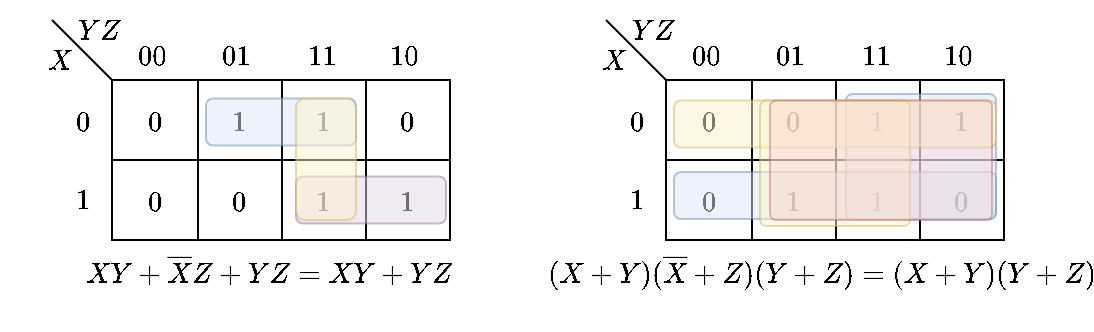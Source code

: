 <mxfile version="20.6.2" type="device"><diagram id="C2dW6ZUoOKjfOfkx5nlc" name="第 1 页"><mxGraphModel dx="530" dy="386" grid="1" gridSize="10" guides="1" tooltips="1" connect="1" arrows="1" fold="1" page="0" pageScale="1" pageWidth="827" pageHeight="1169" math="1" shadow="0"><root><mxCell id="0"/><mxCell id="1" parent="0"/><mxCell id="VbUA_As0FMYRhGeqbULo-34" value="" style="shape=table;html=1;whiteSpace=wrap;startSize=0;container=1;collapsible=0;childLayout=tableLayout;" vertex="1" parent="1"><mxGeometry x="320" y="240" width="169" height="80" as="geometry"/></mxCell><mxCell id="VbUA_As0FMYRhGeqbULo-35" value="" style="shape=tableRow;horizontal=0;startSize=0;swimlaneHead=0;swimlaneBody=0;top=0;left=0;bottom=0;right=0;collapsible=0;dropTarget=0;fillColor=none;points=[[0,0.5],[1,0.5]];portConstraint=eastwest;" vertex="1" parent="VbUA_As0FMYRhGeqbULo-34"><mxGeometry width="169" height="40" as="geometry"/></mxCell><mxCell id="VbUA_As0FMYRhGeqbULo-36" value="$$0$$" style="shape=partialRectangle;html=1;whiteSpace=wrap;connectable=0;fillColor=none;top=0;left=0;bottom=0;right=0;overflow=hidden;" vertex="1" parent="VbUA_As0FMYRhGeqbULo-35"><mxGeometry width="43" height="40" as="geometry"><mxRectangle width="43" height="40" as="alternateBounds"/></mxGeometry></mxCell><mxCell id="VbUA_As0FMYRhGeqbULo-37" value="$$1$$" style="shape=partialRectangle;html=1;whiteSpace=wrap;connectable=0;fillColor=none;top=0;left=0;bottom=0;right=0;overflow=hidden;" vertex="1" parent="VbUA_As0FMYRhGeqbULo-35"><mxGeometry x="43" width="42" height="40" as="geometry"><mxRectangle width="42" height="40" as="alternateBounds"/></mxGeometry></mxCell><mxCell id="VbUA_As0FMYRhGeqbULo-51" value="$$1$$" style="shape=partialRectangle;html=1;whiteSpace=wrap;connectable=0;fillColor=none;top=0;left=0;bottom=0;right=0;overflow=hidden;" vertex="1" parent="VbUA_As0FMYRhGeqbULo-35"><mxGeometry x="85" width="42" height="40" as="geometry"><mxRectangle width="42" height="40" as="alternateBounds"/></mxGeometry></mxCell><mxCell id="VbUA_As0FMYRhGeqbULo-53" value="$$0$$" style="shape=partialRectangle;html=1;whiteSpace=wrap;connectable=0;fillColor=none;top=0;left=0;bottom=0;right=0;overflow=hidden;" vertex="1" parent="VbUA_As0FMYRhGeqbULo-35"><mxGeometry x="127" width="42" height="40" as="geometry"><mxRectangle width="42" height="40" as="alternateBounds"/></mxGeometry></mxCell><mxCell id="VbUA_As0FMYRhGeqbULo-38" value="" style="shape=tableRow;horizontal=0;startSize=0;swimlaneHead=0;swimlaneBody=0;top=0;left=0;bottom=0;right=0;collapsible=0;dropTarget=0;fillColor=none;points=[[0,0.5],[1,0.5]];portConstraint=eastwest;" vertex="1" parent="VbUA_As0FMYRhGeqbULo-34"><mxGeometry y="40" width="169" height="40" as="geometry"/></mxCell><mxCell id="VbUA_As0FMYRhGeqbULo-39" value="$$0$$" style="shape=partialRectangle;html=1;whiteSpace=wrap;connectable=0;fillColor=none;top=0;left=0;bottom=0;right=0;overflow=hidden;" vertex="1" parent="VbUA_As0FMYRhGeqbULo-38"><mxGeometry width="43" height="40" as="geometry"><mxRectangle width="43" height="40" as="alternateBounds"/></mxGeometry></mxCell><mxCell id="VbUA_As0FMYRhGeqbULo-40" value="$$0$$" style="shape=partialRectangle;html=1;whiteSpace=wrap;connectable=0;fillColor=none;top=0;left=0;bottom=0;right=0;overflow=hidden;" vertex="1" parent="VbUA_As0FMYRhGeqbULo-38"><mxGeometry x="43" width="42" height="40" as="geometry"><mxRectangle width="42" height="40" as="alternateBounds"/></mxGeometry></mxCell><mxCell id="VbUA_As0FMYRhGeqbULo-52" value="$$1$$" style="shape=partialRectangle;html=1;whiteSpace=wrap;connectable=0;fillColor=none;top=0;left=0;bottom=0;right=0;overflow=hidden;" vertex="1" parent="VbUA_As0FMYRhGeqbULo-38"><mxGeometry x="85" width="42" height="40" as="geometry"><mxRectangle width="42" height="40" as="alternateBounds"/></mxGeometry></mxCell><mxCell id="VbUA_As0FMYRhGeqbULo-54" value="$$1$$" style="shape=partialRectangle;html=1;whiteSpace=wrap;connectable=0;fillColor=none;top=0;left=0;bottom=0;right=0;overflow=hidden;" vertex="1" parent="VbUA_As0FMYRhGeqbULo-38"><mxGeometry x="127" width="42" height="40" as="geometry"><mxRectangle width="42" height="40" as="alternateBounds"/></mxGeometry></mxCell><mxCell id="VbUA_As0FMYRhGeqbULo-41" value="$$00$$" style="text;html=1;align=center;verticalAlign=middle;resizable=0;points=[];autosize=1;strokeColor=none;fillColor=none;" vertex="1" parent="1"><mxGeometry x="310" y="213" width="60" height="30" as="geometry"/></mxCell><mxCell id="VbUA_As0FMYRhGeqbULo-42" value="$$0$$" style="text;html=1;align=center;verticalAlign=middle;resizable=0;points=[];autosize=1;strokeColor=none;fillColor=none;" vertex="1" parent="1"><mxGeometry x="275" y="246" width="60" height="30" as="geometry"/></mxCell><mxCell id="VbUA_As0FMYRhGeqbULo-43" value="$$01$$" style="text;html=1;align=center;verticalAlign=middle;resizable=0;points=[];autosize=1;strokeColor=none;fillColor=none;" vertex="1" parent="1"><mxGeometry x="352" y="213" width="60" height="30" as="geometry"/></mxCell><mxCell id="VbUA_As0FMYRhGeqbULo-44" value="$$1$$" style="text;html=1;align=center;verticalAlign=middle;resizable=0;points=[];autosize=1;strokeColor=none;fillColor=none;" vertex="1" parent="1"><mxGeometry x="275" y="285" width="60" height="30" as="geometry"/></mxCell><mxCell id="VbUA_As0FMYRhGeqbULo-45" value="" style="endArrow=none;html=1;rounded=0;" edge="1" parent="1"><mxGeometry width="50" height="50" relative="1" as="geometry"><mxPoint x="290" y="210" as="sourcePoint"/><mxPoint x="320" y="240.0" as="targetPoint"/></mxGeometry></mxCell><mxCell id="VbUA_As0FMYRhGeqbULo-46" value="$$X$$" style="text;html=1;align=center;verticalAlign=middle;resizable=0;points=[];autosize=1;strokeColor=none;fillColor=none;" vertex="1" parent="1"><mxGeometry x="264" y="215" width="60" height="30" as="geometry"/></mxCell><mxCell id="VbUA_As0FMYRhGeqbULo-47" value="$$YZ$$" style="text;html=1;align=center;verticalAlign=middle;resizable=0;points=[];autosize=1;strokeColor=none;fillColor=none;" vertex="1" parent="1"><mxGeometry x="278" y="200" width="70" height="30" as="geometry"/></mxCell><mxCell id="VbUA_As0FMYRhGeqbULo-48" value="" style="rounded=1;whiteSpace=wrap;html=1;fillColor=#e1d5e7;strokeColor=#9673a6;opacity=50;" vertex="1" parent="1"><mxGeometry x="412" y="288.25" width="75" height="23.5" as="geometry"/></mxCell><mxCell id="VbUA_As0FMYRhGeqbULo-55" value="$$11$$" style="text;html=1;align=center;verticalAlign=middle;resizable=0;points=[];autosize=1;strokeColor=none;fillColor=none;" vertex="1" parent="1"><mxGeometry x="395" y="213" width="60" height="30" as="geometry"/></mxCell><mxCell id="VbUA_As0FMYRhGeqbULo-56" value="$$10$$" style="text;html=1;align=center;verticalAlign=middle;resizable=0;points=[];autosize=1;strokeColor=none;fillColor=none;" vertex="1" parent="1"><mxGeometry x="436" y="213" width="60" height="30" as="geometry"/></mxCell><mxCell id="VbUA_As0FMYRhGeqbULo-57" value="" style="rounded=1;whiteSpace=wrap;html=1;fillColor=#dae8fc;strokeColor=#6c8ebf;opacity=50;" vertex="1" parent="1"><mxGeometry x="367" y="249.25" width="75" height="23.5" as="geometry"/></mxCell><mxCell id="VbUA_As0FMYRhGeqbULo-58" value="" style="rounded=1;whiteSpace=wrap;html=1;fillColor=#fff2cc;strokeColor=#d6b656;opacity=50;" vertex="1" parent="1"><mxGeometry x="412" y="249.25" width="30" height="60.75" as="geometry"/></mxCell><mxCell id="VbUA_As0FMYRhGeqbULo-59" value="$$X Y + \overline{X} Z + Y Z =X Y + Y Z&amp;nbsp;&lt;br&gt;$$" style="text;html=1;align=center;verticalAlign=middle;resizable=0;points=[];autosize=1;strokeColor=none;fillColor=none;" vertex="1" parent="1"><mxGeometry x="278" y="315" width="240" height="40" as="geometry"/></mxCell><mxCell id="VbUA_As0FMYRhGeqbULo-60" value="" style="shape=table;html=1;whiteSpace=wrap;startSize=0;container=1;collapsible=0;childLayout=tableLayout;" vertex="1" parent="1"><mxGeometry x="597" y="240" width="169" height="80" as="geometry"/></mxCell><mxCell id="VbUA_As0FMYRhGeqbULo-61" value="" style="shape=tableRow;horizontal=0;startSize=0;swimlaneHead=0;swimlaneBody=0;top=0;left=0;bottom=0;right=0;collapsible=0;dropTarget=0;fillColor=none;points=[[0,0.5],[1,0.5]];portConstraint=eastwest;" vertex="1" parent="VbUA_As0FMYRhGeqbULo-60"><mxGeometry width="169" height="40" as="geometry"/></mxCell><mxCell id="VbUA_As0FMYRhGeqbULo-62" value="$$0$$" style="shape=partialRectangle;html=1;whiteSpace=wrap;connectable=0;fillColor=none;top=0;left=0;bottom=0;right=0;overflow=hidden;" vertex="1" parent="VbUA_As0FMYRhGeqbULo-61"><mxGeometry width="43" height="40" as="geometry"><mxRectangle width="43" height="40" as="alternateBounds"/></mxGeometry></mxCell><mxCell id="VbUA_As0FMYRhGeqbULo-63" value="$$0$$" style="shape=partialRectangle;html=1;whiteSpace=wrap;connectable=0;fillColor=none;top=0;left=0;bottom=0;right=0;overflow=hidden;" vertex="1" parent="VbUA_As0FMYRhGeqbULo-61"><mxGeometry x="43" width="42" height="40" as="geometry"><mxRectangle width="42" height="40" as="alternateBounds"/></mxGeometry></mxCell><mxCell id="VbUA_As0FMYRhGeqbULo-64" value="$$1$$" style="shape=partialRectangle;html=1;whiteSpace=wrap;connectable=0;fillColor=none;top=0;left=0;bottom=0;right=0;overflow=hidden;" vertex="1" parent="VbUA_As0FMYRhGeqbULo-61"><mxGeometry x="85" width="42" height="40" as="geometry"><mxRectangle width="42" height="40" as="alternateBounds"/></mxGeometry></mxCell><mxCell id="VbUA_As0FMYRhGeqbULo-65" value="$$1$$" style="shape=partialRectangle;html=1;whiteSpace=wrap;connectable=0;fillColor=none;top=0;left=0;bottom=0;right=0;overflow=hidden;" vertex="1" parent="VbUA_As0FMYRhGeqbULo-61"><mxGeometry x="127" width="42" height="40" as="geometry"><mxRectangle width="42" height="40" as="alternateBounds"/></mxGeometry></mxCell><mxCell id="VbUA_As0FMYRhGeqbULo-66" value="" style="shape=tableRow;horizontal=0;startSize=0;swimlaneHead=0;swimlaneBody=0;top=0;left=0;bottom=0;right=0;collapsible=0;dropTarget=0;fillColor=none;points=[[0,0.5],[1,0.5]];portConstraint=eastwest;" vertex="1" parent="VbUA_As0FMYRhGeqbULo-60"><mxGeometry y="40" width="169" height="40" as="geometry"/></mxCell><mxCell id="VbUA_As0FMYRhGeqbULo-67" value="$$0$$" style="shape=partialRectangle;html=1;whiteSpace=wrap;connectable=0;fillColor=none;top=0;left=0;bottom=0;right=0;overflow=hidden;" vertex="1" parent="VbUA_As0FMYRhGeqbULo-66"><mxGeometry width="43" height="40" as="geometry"><mxRectangle width="43" height="40" as="alternateBounds"/></mxGeometry></mxCell><mxCell id="VbUA_As0FMYRhGeqbULo-68" value="$$1$$" style="shape=partialRectangle;html=1;whiteSpace=wrap;connectable=0;fillColor=none;top=0;left=0;bottom=0;right=0;overflow=hidden;" vertex="1" parent="VbUA_As0FMYRhGeqbULo-66"><mxGeometry x="43" width="42" height="40" as="geometry"><mxRectangle width="42" height="40" as="alternateBounds"/></mxGeometry></mxCell><mxCell id="VbUA_As0FMYRhGeqbULo-69" value="$$1$$" style="shape=partialRectangle;html=1;whiteSpace=wrap;connectable=0;fillColor=none;top=0;left=0;bottom=0;right=0;overflow=hidden;" vertex="1" parent="VbUA_As0FMYRhGeqbULo-66"><mxGeometry x="85" width="42" height="40" as="geometry"><mxRectangle width="42" height="40" as="alternateBounds"/></mxGeometry></mxCell><mxCell id="VbUA_As0FMYRhGeqbULo-70" value="$$0$$" style="shape=partialRectangle;html=1;whiteSpace=wrap;connectable=0;fillColor=none;top=0;left=0;bottom=0;right=0;overflow=hidden;" vertex="1" parent="VbUA_As0FMYRhGeqbULo-66"><mxGeometry x="127" width="42" height="40" as="geometry"><mxRectangle width="42" height="40" as="alternateBounds"/></mxGeometry></mxCell><mxCell id="VbUA_As0FMYRhGeqbULo-71" value="$$00$$" style="text;html=1;align=center;verticalAlign=middle;resizable=0;points=[];autosize=1;strokeColor=none;fillColor=none;" vertex="1" parent="1"><mxGeometry x="587" y="213" width="60" height="30" as="geometry"/></mxCell><mxCell id="VbUA_As0FMYRhGeqbULo-72" value="$$0$$" style="text;html=1;align=center;verticalAlign=middle;resizable=0;points=[];autosize=1;strokeColor=none;fillColor=none;" vertex="1" parent="1"><mxGeometry x="552" y="246" width="60" height="30" as="geometry"/></mxCell><mxCell id="VbUA_As0FMYRhGeqbULo-73" value="$$01$$" style="text;html=1;align=center;verticalAlign=middle;resizable=0;points=[];autosize=1;strokeColor=none;fillColor=none;" vertex="1" parent="1"><mxGeometry x="629" y="213" width="60" height="30" as="geometry"/></mxCell><mxCell id="VbUA_As0FMYRhGeqbULo-74" value="$$1$$" style="text;html=1;align=center;verticalAlign=middle;resizable=0;points=[];autosize=1;strokeColor=none;fillColor=none;" vertex="1" parent="1"><mxGeometry x="552" y="285" width="60" height="30" as="geometry"/></mxCell><mxCell id="VbUA_As0FMYRhGeqbULo-75" value="" style="endArrow=none;html=1;rounded=0;" edge="1" parent="1"><mxGeometry width="50" height="50" relative="1" as="geometry"><mxPoint x="567" y="210" as="sourcePoint"/><mxPoint x="597" y="240" as="targetPoint"/></mxGeometry></mxCell><mxCell id="VbUA_As0FMYRhGeqbULo-76" value="$$X$$" style="text;html=1;align=center;verticalAlign=middle;resizable=0;points=[];autosize=1;strokeColor=none;fillColor=none;" vertex="1" parent="1"><mxGeometry x="541" y="215" width="60" height="30" as="geometry"/></mxCell><mxCell id="VbUA_As0FMYRhGeqbULo-77" value="$$YZ$$" style="text;html=1;align=center;verticalAlign=middle;resizable=0;points=[];autosize=1;strokeColor=none;fillColor=none;" vertex="1" parent="1"><mxGeometry x="555" y="200" width="70" height="30" as="geometry"/></mxCell><mxCell id="VbUA_As0FMYRhGeqbULo-79" value="$$11$$" style="text;html=1;align=center;verticalAlign=middle;resizable=0;points=[];autosize=1;strokeColor=none;fillColor=none;" vertex="1" parent="1"><mxGeometry x="672" y="213" width="60" height="30" as="geometry"/></mxCell><mxCell id="VbUA_As0FMYRhGeqbULo-80" value="$$10$$" style="text;html=1;align=center;verticalAlign=middle;resizable=0;points=[];autosize=1;strokeColor=none;fillColor=none;" vertex="1" parent="1"><mxGeometry x="713" y="213" width="60" height="30" as="geometry"/></mxCell><mxCell id="VbUA_As0FMYRhGeqbULo-81" value="" style="rounded=1;whiteSpace=wrap;html=1;fillColor=#dae8fc;strokeColor=#6c8ebf;opacity=50;" vertex="1" parent="1"><mxGeometry x="601" y="286" width="161" height="23.5" as="geometry"/></mxCell><mxCell id="VbUA_As0FMYRhGeqbULo-83" value="$$(X + Y)(\overline{X}+Z)(Y+Z) =(X + Y)(Y+Z)&lt;br&gt;&amp;nbsp;&lt;br&gt;$$" style="text;html=1;align=center;verticalAlign=middle;resizable=0;points=[];autosize=1;strokeColor=none;fillColor=none;" vertex="1" parent="1"><mxGeometry x="540" y="305" width="270" height="60" as="geometry"/></mxCell><mxCell id="VbUA_As0FMYRhGeqbULo-86" value="" style="rounded=1;whiteSpace=wrap;html=1;fillColor=#dae8fc;strokeColor=#6c8ebf;opacity=50;arcSize=5;" vertex="1" parent="1"><mxGeometry x="687" y="247" width="75" height="62.75" as="geometry"/></mxCell><mxCell id="VbUA_As0FMYRhGeqbULo-87" value="" style="rounded=1;whiteSpace=wrap;html=1;fillColor=#fff2cc;strokeColor=#d6b656;opacity=50;" vertex="1" parent="1"><mxGeometry x="601" y="250.25" width="161" height="23.5" as="geometry"/></mxCell><mxCell id="VbUA_As0FMYRhGeqbULo-88" value="" style="rounded=1;whiteSpace=wrap;html=1;fillColor=#fff2cc;strokeColor=#d6b656;opacity=50;arcSize=5;" vertex="1" parent="1"><mxGeometry x="644" y="250.25" width="75" height="62.75" as="geometry"/></mxCell><mxCell id="VbUA_As0FMYRhGeqbULo-89" value="" style="rounded=1;whiteSpace=wrap;html=1;fillColor=#f8cecc;strokeColor=#b85450;opacity=40;arcSize=5;" vertex="1" parent="1"><mxGeometry x="649" y="250.25" width="111" height="59.75" as="geometry"/></mxCell></root></mxGraphModel></diagram></mxfile>